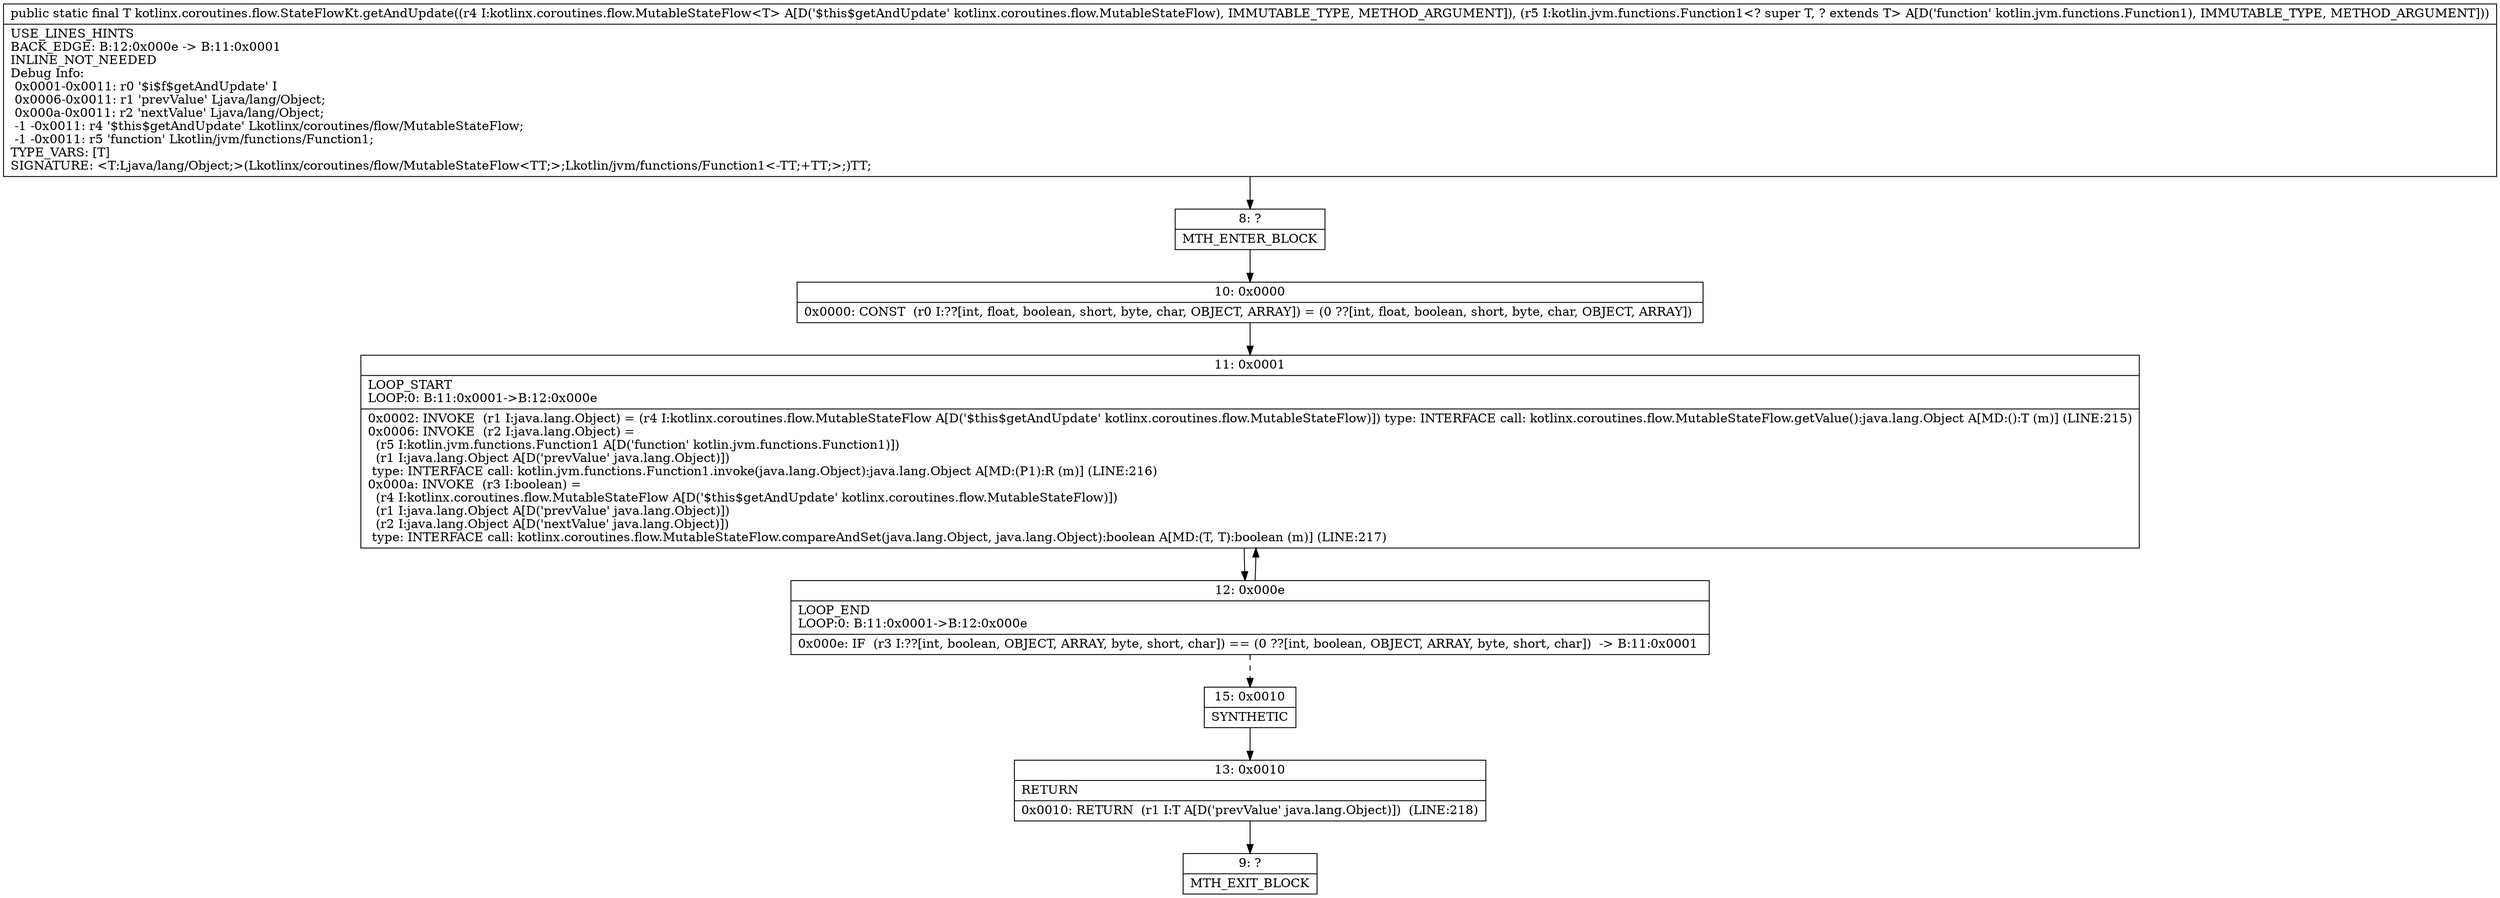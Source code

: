 digraph "CFG forkotlinx.coroutines.flow.StateFlowKt.getAndUpdate(Lkotlinx\/coroutines\/flow\/MutableStateFlow;Lkotlin\/jvm\/functions\/Function1;)Ljava\/lang\/Object;" {
Node_8 [shape=record,label="{8\:\ ?|MTH_ENTER_BLOCK\l}"];
Node_10 [shape=record,label="{10\:\ 0x0000|0x0000: CONST  (r0 I:??[int, float, boolean, short, byte, char, OBJECT, ARRAY]) = (0 ??[int, float, boolean, short, byte, char, OBJECT, ARRAY]) \l}"];
Node_11 [shape=record,label="{11\:\ 0x0001|LOOP_START\lLOOP:0: B:11:0x0001\-\>B:12:0x000e\l|0x0002: INVOKE  (r1 I:java.lang.Object) = (r4 I:kotlinx.coroutines.flow.MutableStateFlow A[D('$this$getAndUpdate' kotlinx.coroutines.flow.MutableStateFlow)]) type: INTERFACE call: kotlinx.coroutines.flow.MutableStateFlow.getValue():java.lang.Object A[MD:():T (m)] (LINE:215)\l0x0006: INVOKE  (r2 I:java.lang.Object) = \l  (r5 I:kotlin.jvm.functions.Function1 A[D('function' kotlin.jvm.functions.Function1)])\l  (r1 I:java.lang.Object A[D('prevValue' java.lang.Object)])\l type: INTERFACE call: kotlin.jvm.functions.Function1.invoke(java.lang.Object):java.lang.Object A[MD:(P1):R (m)] (LINE:216)\l0x000a: INVOKE  (r3 I:boolean) = \l  (r4 I:kotlinx.coroutines.flow.MutableStateFlow A[D('$this$getAndUpdate' kotlinx.coroutines.flow.MutableStateFlow)])\l  (r1 I:java.lang.Object A[D('prevValue' java.lang.Object)])\l  (r2 I:java.lang.Object A[D('nextValue' java.lang.Object)])\l type: INTERFACE call: kotlinx.coroutines.flow.MutableStateFlow.compareAndSet(java.lang.Object, java.lang.Object):boolean A[MD:(T, T):boolean (m)] (LINE:217)\l}"];
Node_12 [shape=record,label="{12\:\ 0x000e|LOOP_END\lLOOP:0: B:11:0x0001\-\>B:12:0x000e\l|0x000e: IF  (r3 I:??[int, boolean, OBJECT, ARRAY, byte, short, char]) == (0 ??[int, boolean, OBJECT, ARRAY, byte, short, char])  \-\> B:11:0x0001 \l}"];
Node_15 [shape=record,label="{15\:\ 0x0010|SYNTHETIC\l}"];
Node_13 [shape=record,label="{13\:\ 0x0010|RETURN\l|0x0010: RETURN  (r1 I:T A[D('prevValue' java.lang.Object)])  (LINE:218)\l}"];
Node_9 [shape=record,label="{9\:\ ?|MTH_EXIT_BLOCK\l}"];
MethodNode[shape=record,label="{public static final T kotlinx.coroutines.flow.StateFlowKt.getAndUpdate((r4 I:kotlinx.coroutines.flow.MutableStateFlow\<T\> A[D('$this$getAndUpdate' kotlinx.coroutines.flow.MutableStateFlow), IMMUTABLE_TYPE, METHOD_ARGUMENT]), (r5 I:kotlin.jvm.functions.Function1\<? super T, ? extends T\> A[D('function' kotlin.jvm.functions.Function1), IMMUTABLE_TYPE, METHOD_ARGUMENT]))  | USE_LINES_HINTS\lBACK_EDGE: B:12:0x000e \-\> B:11:0x0001\lINLINE_NOT_NEEDED\lDebug Info:\l  0x0001\-0x0011: r0 '$i$f$getAndUpdate' I\l  0x0006\-0x0011: r1 'prevValue' Ljava\/lang\/Object;\l  0x000a\-0x0011: r2 'nextValue' Ljava\/lang\/Object;\l  \-1 \-0x0011: r4 '$this$getAndUpdate' Lkotlinx\/coroutines\/flow\/MutableStateFlow;\l  \-1 \-0x0011: r5 'function' Lkotlin\/jvm\/functions\/Function1;\lTYPE_VARS: [T]\lSIGNATURE: \<T:Ljava\/lang\/Object;\>(Lkotlinx\/coroutines\/flow\/MutableStateFlow\<TT;\>;Lkotlin\/jvm\/functions\/Function1\<\-TT;+TT;\>;)TT;\l}"];
MethodNode -> Node_8;Node_8 -> Node_10;
Node_10 -> Node_11;
Node_11 -> Node_12;
Node_12 -> Node_11;
Node_12 -> Node_15[style=dashed];
Node_15 -> Node_13;
Node_13 -> Node_9;
}

